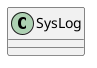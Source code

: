 /'
 '  UML include file for SysLog
 '/

@startuml
class SysLog {
!ifdef SHOW_CONTENT
    +{static} int verbosity
    +{static} unowned SysLog get_default ()
    +{static} void init (bool stdout, string? filename)
    +{static} void shutdown ()
    +{static} void increase_verbosity ()
!endif
}
@enduml
